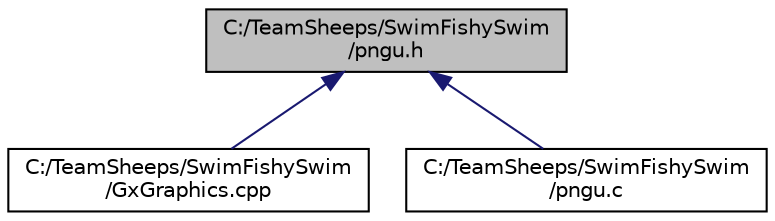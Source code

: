 digraph "C:/TeamSheeps/SwimFishySwim/pngu.h"
{
 // LATEX_PDF_SIZE
  edge [fontname="Helvetica",fontsize="10",labelfontname="Helvetica",labelfontsize="10"];
  node [fontname="Helvetica",fontsize="10",shape=record];
  Node1 [label="C:/TeamSheeps/SwimFishySwim\l/pngu.h",height=0.2,width=0.4,color="black", fillcolor="grey75", style="filled", fontcolor="black",tooltip=" "];
  Node1 -> Node2 [dir="back",color="midnightblue",fontsize="10",style="solid",fontname="Helvetica"];
  Node2 [label="C:/TeamSheeps/SwimFishySwim\l/GxGraphics.cpp",height=0.2,width=0.4,color="black", fillcolor="white", style="filled",URL="$_gx_graphics_8cpp.html",tooltip=" "];
  Node1 -> Node3 [dir="back",color="midnightblue",fontsize="10",style="solid",fontname="Helvetica"];
  Node3 [label="C:/TeamSheeps/SwimFishySwim\l/pngu.c",height=0.2,width=0.4,color="black", fillcolor="white", style="filled",URL="$pngu_8c.html",tooltip=" "];
}
